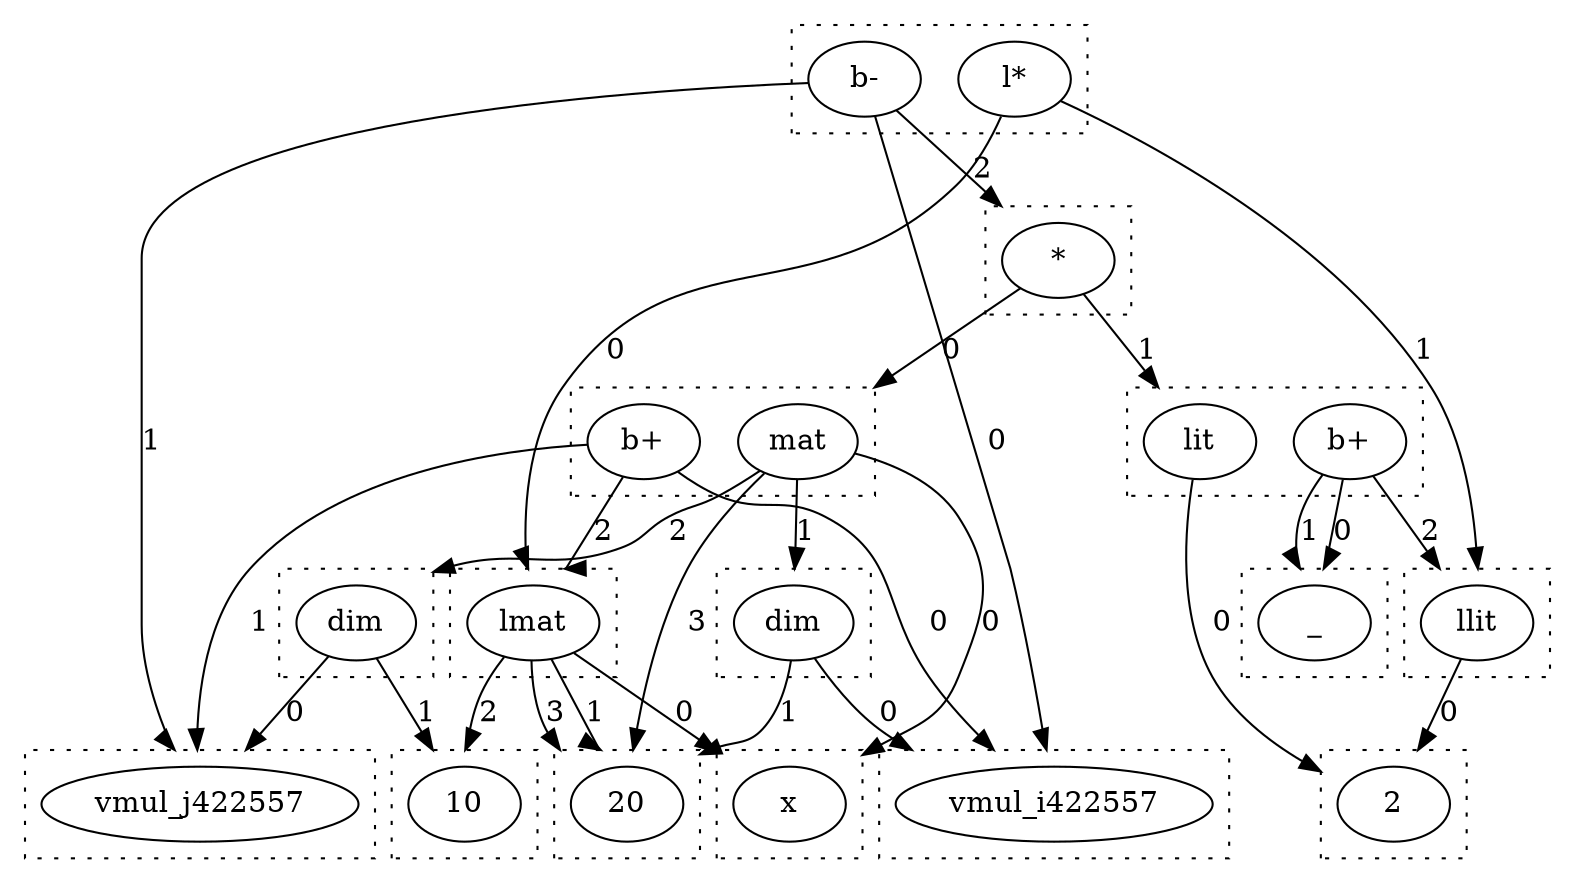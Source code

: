 digraph {
  compound=true
  subgraph cluster_0 {
    style=dotted
    0.0[label = "x"]
  }
  subgraph cluster_1 {
    style=dotted
    1.0[label = "20"]
  }
  subgraph cluster_2 {
    style=dotted
    2.0[label = "10"]
  }
  subgraph cluster_3 {
    style=dotted
    3.0[label = "lmat"]
  }
  subgraph cluster_4 {
    style=dotted
    4.0[label = "2"]
  }
  subgraph cluster_5 {
    style=dotted
    5.0[label = "llit"]
  }
  subgraph cluster_6 {
    style=dotted
    6.0[label = "b-"]
    6.1[label = "l*"]
  }
  subgraph cluster_7 {
    style=dotted
    7.0[label = "vmul_i422557"]
  }
  subgraph cluster_8 {
    style=dotted
    8.0[label = "vmul_j422557"]
  }
  subgraph cluster_9 {
    style=dotted
    9.0[label = "mat"]
    9.1[label = "b+"]
  }
  subgraph cluster_10 {
    style=dotted
    10.0[label = "_"]
  }
  subgraph cluster_11 {
    style=dotted
    11.0[label = "lit"]
    11.1[label = "b+"]
  }
  subgraph cluster_12 {
    style=dotted
    12.0[label = "*"]
  }
  subgraph cluster_14 {
    style=dotted
    14.0[label = "dim"]
  }
  subgraph cluster_15 {
    style=dotted
    15.0[label = "dim"]
  }
  3.0 -> 0.0 [lhead = cluster_0, label = 0]
  3.0 -> 1.0 [lhead = cluster_1, label = 1]
  3.0 -> 2.0 [lhead = cluster_2, label = 2]
  3.0 -> 1.0 [lhead = cluster_1, label = 3]
  5.0 -> 4.0 [lhead = cluster_4, label = 0]
  6.0 -> 7.0 [lhead = cluster_7, label = 0]
  6.0 -> 8.0 [lhead = cluster_8, label = 1]
  6.0 -> 12.0 [lhead = cluster_12, label = 2]
  6.1 -> 3.0 [lhead = cluster_3, label = 0]
  6.1 -> 5.0 [lhead = cluster_5, label = 1]
  9.0 -> 0.0 [lhead = cluster_0, label = 0]
  9.0 -> 14.0 [lhead = cluster_14, label = 1]
  9.0 -> 15.0 [lhead = cluster_15, label = 2]
  9.0 -> 1.0 [lhead = cluster_1, label = 3]
  9.1 -> 7.0 [lhead = cluster_7, label = 0]
  9.1 -> 8.0 [lhead = cluster_8, label = 1]
  9.1 -> 3.0 [lhead = cluster_3, label = 2]
  11.0 -> 4.0 [lhead = cluster_4, label = 0]
  11.1 -> 10.0 [lhead = cluster_10, label = 0]
  11.1 -> 10.0 [lhead = cluster_10, label = 1]
  11.1 -> 5.0 [lhead = cluster_5, label = 2]
  12.0 -> 9.0 [lhead = cluster_9, label = 0]
  12.0 -> 11.0 [lhead = cluster_11, label = 1]
  14.0 -> 7.0 [lhead = cluster_7, label = 0]
  14.0 -> 1.0 [lhead = cluster_1, label = 1]
  15.0 -> 8.0 [lhead = cluster_8, label = 0]
  15.0 -> 2.0 [lhead = cluster_2, label = 1]
}